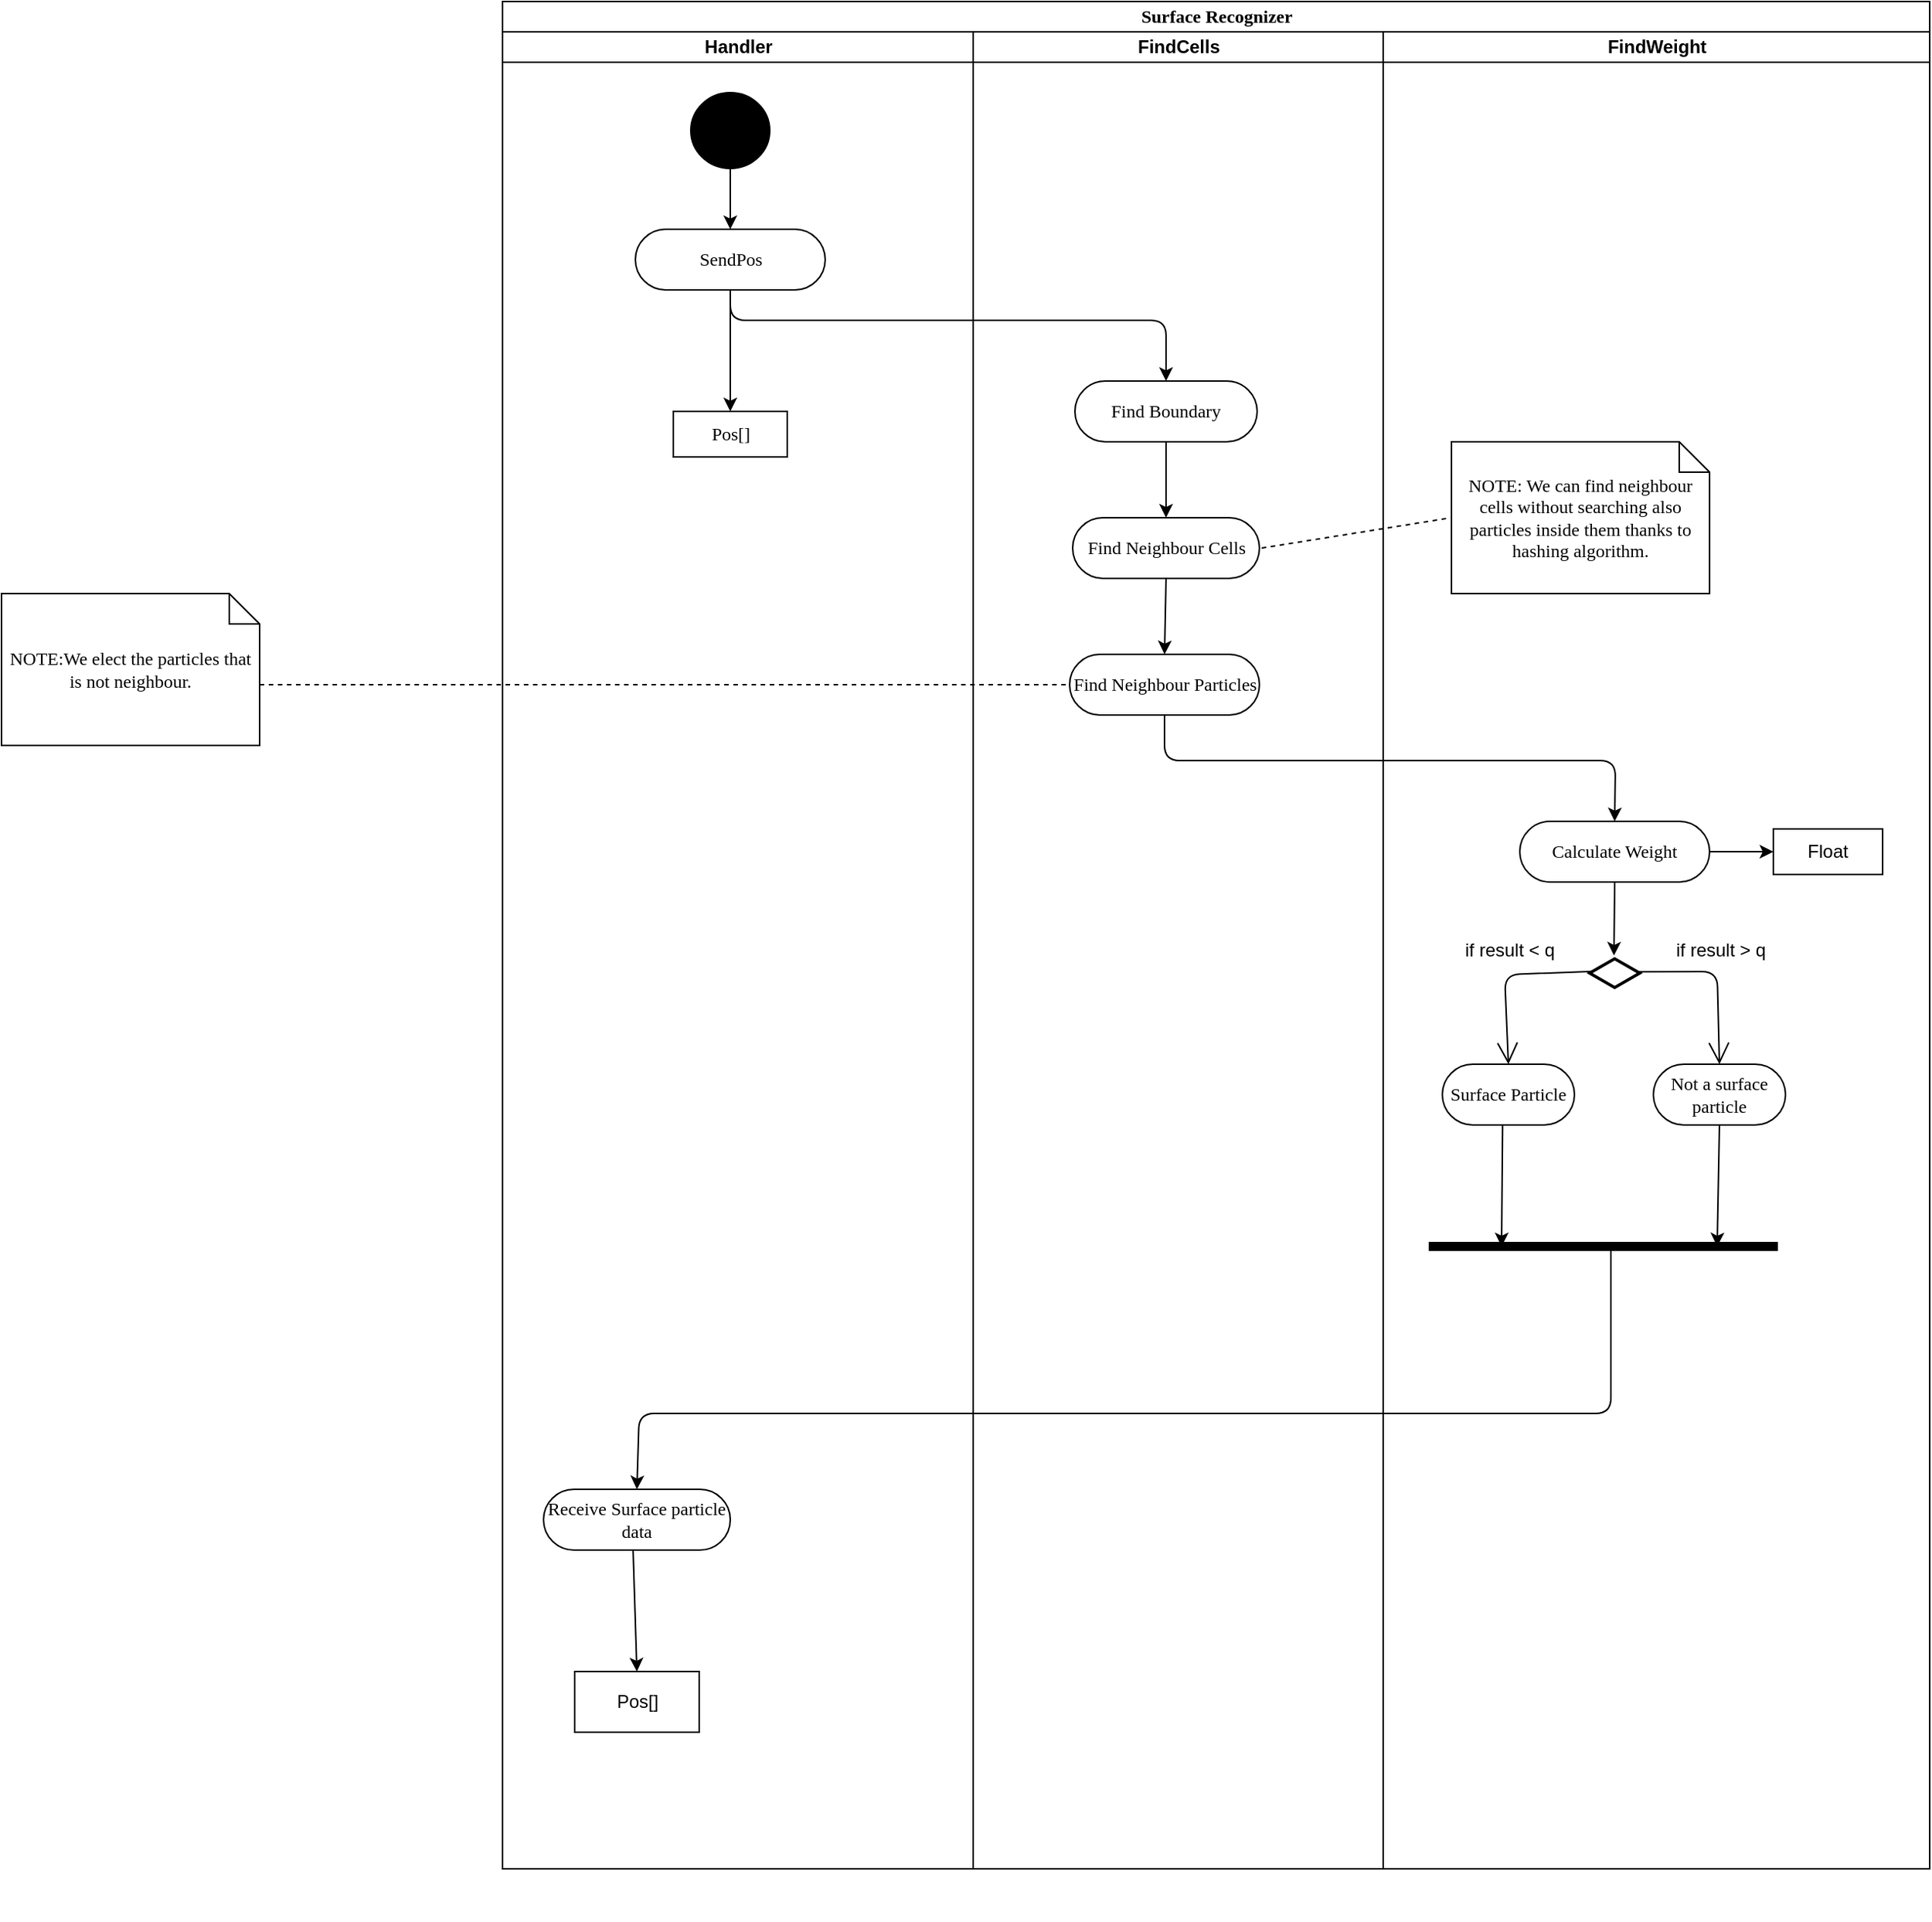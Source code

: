 <mxfile version="12.4.2" type="device" pages="1"><diagram name="Page-1" id="0783ab3e-0a74-02c8-0abd-f7b4e66b4bec"><mxGraphModel dx="2313" dy="1820" grid="1" gridSize="10" guides="1" tooltips="1" connect="1" arrows="1" fold="1" page="1" pageScale="1" pageWidth="850" pageHeight="1100" background="#ffffff" math="0" shadow="0"><root><mxCell id="0"/><mxCell id="1" parent="0"/><mxCell id="iyxIDx-SKi2XZ2hmheYC-2" value="Surface Recognizer" style="swimlane;html=1;childLayout=stackLayout;startSize=20;rounded=0;shadow=0;comic=0;labelBackgroundColor=none;strokeWidth=1;fontFamily=Verdana;fontSize=12;align=center;" parent="1" vertex="1"><mxGeometry x="-480" y="-220" width="940" height="1230" as="geometry"><mxRectangle x="40" y="20" width="60" height="20" as="alternateBounds"/></mxGeometry></mxCell><mxCell id="iyxIDx-SKi2XZ2hmheYC-3" value="Handler" style="swimlane;html=1;startSize=20;" parent="iyxIDx-SKi2XZ2hmheYC-2" vertex="1"><mxGeometry y="20" width="310" height="1210" as="geometry"/></mxCell><mxCell id="iyxIDx-SKi2XZ2hmheYC-128" value="" style="ellipse;whiteSpace=wrap;html=1;rounded=0;shadow=0;comic=0;labelBackgroundColor=none;strokeWidth=1;fillColor=#000000;fontFamily=Verdana;fontSize=12;align=center;" parent="iyxIDx-SKi2XZ2hmheYC-3" vertex="1"><mxGeometry x="124" y="40" width="52" height="50" as="geometry"/></mxCell><mxCell id="iyxIDx-SKi2XZ2hmheYC-133" value="SendPos" style="rounded=1;whiteSpace=wrap;html=1;shadow=0;comic=0;labelBackgroundColor=none;strokeWidth=1;fontFamily=Verdana;fontSize=12;align=center;arcSize=50;" parent="iyxIDx-SKi2XZ2hmheYC-3" vertex="1"><mxGeometry x="87.5" y="130" width="125" height="40" as="geometry"/></mxCell><mxCell id="iyxIDx-SKi2XZ2hmheYC-138" value="Pos[]" style="rounded=0;whiteSpace=wrap;html=1;shadow=0;comic=0;labelBackgroundColor=none;strokeWidth=1;fontFamily=Verdana;fontSize=12;align=center;arcSize=50;" parent="iyxIDx-SKi2XZ2hmheYC-3" vertex="1"><mxGeometry x="112.5" y="250" width="75" height="30" as="geometry"/></mxCell><mxCell id="9pK3nnr7afZYVy23vYZ--10" value="" style="endArrow=classic;html=1;entryX=0.5;entryY=0;entryDx=0;entryDy=0;exitX=0.5;exitY=1;exitDx=0;exitDy=0;" parent="iyxIDx-SKi2XZ2hmheYC-3" source="iyxIDx-SKi2XZ2hmheYC-128" target="iyxIDx-SKi2XZ2hmheYC-133" edge="1"><mxGeometry width="50" height="50" relative="1" as="geometry"><mxPoint x="30" y="340" as="sourcePoint"/><mxPoint x="80" y="290" as="targetPoint"/></mxGeometry></mxCell><mxCell id="9pK3nnr7afZYVy23vYZ--27" value="Receive Surface particle data" style="rounded=1;whiteSpace=wrap;html=1;shadow=0;comic=0;labelBackgroundColor=none;strokeWidth=1;fontFamily=Verdana;fontSize=12;align=center;arcSize=50;" parent="iyxIDx-SKi2XZ2hmheYC-3" vertex="1"><mxGeometry x="27" y="960" width="123" height="40" as="geometry"/></mxCell><mxCell id="9pK3nnr7afZYVy23vYZ--31" value="" style="endArrow=classic;html=1;strokeWidth=1;exitX=0.5;exitY=1;exitDx=0;exitDy=0;entryX=0.5;entryY=0;entryDx=0;entryDy=0;" parent="iyxIDx-SKi2XZ2hmheYC-3" source="iyxIDx-SKi2XZ2hmheYC-133" target="iyxIDx-SKi2XZ2hmheYC-138" edge="1"><mxGeometry width="50" height="50" relative="1" as="geometry"><mxPoint x="110" y="370" as="sourcePoint"/><mxPoint x="160" y="320" as="targetPoint"/></mxGeometry></mxCell><mxCell id="9pK3nnr7afZYVy23vYZ--33" value="Pos[]" style="rounded=0;whiteSpace=wrap;html=1;strokeWidth=1;" parent="iyxIDx-SKi2XZ2hmheYC-3" vertex="1"><mxGeometry x="47.5" y="1080" width="82" height="40" as="geometry"/></mxCell><mxCell id="9pK3nnr7afZYVy23vYZ--34" value="" style="endArrow=classic;html=1;strokeWidth=1;entryX=0.5;entryY=0;entryDx=0;entryDy=0;" parent="iyxIDx-SKi2XZ2hmheYC-3" target="9pK3nnr7afZYVy23vYZ--33" edge="1"><mxGeometry width="50" height="50" relative="1" as="geometry"><mxPoint x="86" y="1000" as="sourcePoint"/><mxPoint x="240" y="990" as="targetPoint"/></mxGeometry></mxCell><mxCell id="iyxIDx-SKi2XZ2hmheYC-12" value="FindCells" style="swimlane;html=1;startSize=20;" parent="iyxIDx-SKi2XZ2hmheYC-2" vertex="1"><mxGeometry x="310" y="20" width="270" height="1210" as="geometry"/></mxCell><mxCell id="iyxIDx-SKi2XZ2hmheYC-132" value="Find Boundary" style="rounded=1;whiteSpace=wrap;html=1;shadow=0;comic=0;labelBackgroundColor=none;strokeWidth=1;fontFamily=Verdana;fontSize=12;align=center;arcSize=50;" parent="iyxIDx-SKi2XZ2hmheYC-12" vertex="1"><mxGeometry x="67" y="230" width="120" height="40" as="geometry"/></mxCell><mxCell id="iyxIDx-SKi2XZ2hmheYC-142" value="Find Neighbour Cells" style="rounded=1;whiteSpace=wrap;html=1;shadow=0;comic=0;labelBackgroundColor=none;strokeWidth=1;fontFamily=Verdana;fontSize=12;align=center;arcSize=50;" parent="iyxIDx-SKi2XZ2hmheYC-12" vertex="1"><mxGeometry x="65.5" y="320" width="123" height="40" as="geometry"/></mxCell><mxCell id="9pK3nnr7afZYVy23vYZ--2" value="Find Neighbour Particles" style="rounded=1;whiteSpace=wrap;html=1;shadow=0;comic=0;labelBackgroundColor=none;strokeWidth=1;fontFamily=Verdana;fontSize=12;align=center;arcSize=50;" parent="iyxIDx-SKi2XZ2hmheYC-12" vertex="1"><mxGeometry x="63.5" y="410" width="125" height="40" as="geometry"/></mxCell><mxCell id="9pK3nnr7afZYVy23vYZ--11" value="" style="endArrow=classic;html=1;exitX=0.5;exitY=1;exitDx=0;exitDy=0;entryX=0.5;entryY=0;entryDx=0;entryDy=0;" parent="iyxIDx-SKi2XZ2hmheYC-12" source="iyxIDx-SKi2XZ2hmheYC-132" target="iyxIDx-SKi2XZ2hmheYC-142" edge="1"><mxGeometry width="50" height="50" relative="1" as="geometry"><mxPoint x="210" y="330" as="sourcePoint"/><mxPoint x="260" y="280" as="targetPoint"/></mxGeometry></mxCell><mxCell id="9pK3nnr7afZYVy23vYZ--13" value="" style="endArrow=classic;html=1;exitX=0.5;exitY=1;exitDx=0;exitDy=0;entryX=0.5;entryY=0;entryDx=0;entryDy=0;" parent="iyxIDx-SKi2XZ2hmheYC-12" source="iyxIDx-SKi2XZ2hmheYC-142" target="9pK3nnr7afZYVy23vYZ--2" edge="1"><mxGeometry width="50" height="50" relative="1" as="geometry"><mxPoint x="35.5" y="360" as="sourcePoint"/><mxPoint x="35.5" y="410" as="targetPoint"/></mxGeometry></mxCell><mxCell id="DxAOqmMCSQl9TH2jw-yn-2" value="" style="endArrow=none;dashed=1;html=1;entryX=0;entryY=0.5;entryDx=0;entryDy=0;entryPerimeter=0;" edge="1" parent="iyxIDx-SKi2XZ2hmheYC-12" target="DxAOqmMCSQl9TH2jw-yn-1"><mxGeometry width="50" height="50" relative="1" as="geometry"><mxPoint x="190" y="340" as="sourcePoint"/><mxPoint x="219.86" y="640" as="targetPoint"/></mxGeometry></mxCell><mxCell id="iyxIDx-SKi2XZ2hmheYC-28" value="FindWeight" style="swimlane;html=1;startSize=20;" parent="iyxIDx-SKi2XZ2hmheYC-2" vertex="1"><mxGeometry x="580" y="20" width="360" height="1210" as="geometry"/></mxCell><mxCell id="9pK3nnr7afZYVy23vYZ--5" value="Calculate Weight" style="rounded=1;whiteSpace=wrap;html=1;shadow=0;comic=0;labelBackgroundColor=none;strokeWidth=1;fontFamily=Verdana;fontSize=12;align=center;arcSize=50;" parent="iyxIDx-SKi2XZ2hmheYC-28" vertex="1"><mxGeometry x="90" y="520" width="125" height="40" as="geometry"/></mxCell><mxCell id="iyxIDx-SKi2XZ2hmheYC-144" value="" style="html=1;whiteSpace=wrap;aspect=fixed;shape=isoRectangle;strokeWidth=2;" parent="iyxIDx-SKi2XZ2hmheYC-28" vertex="1"><mxGeometry x="136" y="610" width="33" height="20" as="geometry"/></mxCell><mxCell id="iyxIDx-SKi2XZ2hmheYC-148" value="" style="endArrow=open;endFill=1;endSize=12;html=1;exitX=0.934;exitY=0.458;exitDx=0;exitDy=0;exitPerimeter=0;entryX=0.5;entryY=0;entryDx=0;entryDy=0;" parent="iyxIDx-SKi2XZ2hmheYC-28" source="iyxIDx-SKi2XZ2hmheYC-144" target="iyxIDx-SKi2XZ2hmheYC-150" edge="1"><mxGeometry width="160" relative="1" as="geometry"><mxPoint x="253.5" y="640.0" as="sourcePoint"/><mxPoint x="230" y="670" as="targetPoint"/><Array as="points"><mxPoint x="220" y="619"/></Array></mxGeometry></mxCell><mxCell id="iyxIDx-SKi2XZ2hmheYC-149" value="Surface Particle" style="rounded=1;whiteSpace=wrap;html=1;shadow=0;comic=0;labelBackgroundColor=none;strokeWidth=1;fontFamily=Verdana;fontSize=12;align=center;arcSize=50;" parent="iyxIDx-SKi2XZ2hmheYC-28" vertex="1"><mxGeometry x="39" y="680" width="87" height="40" as="geometry"/></mxCell><mxCell id="iyxIDx-SKi2XZ2hmheYC-145" value="" style="endArrow=open;endFill=1;endSize=12;html=1;entryX=0.5;entryY=0;entryDx=0;entryDy=0;exitX=0.045;exitY=0.445;exitDx=0;exitDy=0;exitPerimeter=0;" parent="iyxIDx-SKi2XZ2hmheYC-28" source="iyxIDx-SKi2XZ2hmheYC-144" target="iyxIDx-SKi2XZ2hmheYC-149" edge="1"><mxGeometry width="160" relative="1" as="geometry"><mxPoint x="124.5" y="621" as="sourcePoint"/><mxPoint x="74.5" y="690" as="targetPoint"/><Array as="points"><mxPoint x="80" y="621"/></Array></mxGeometry></mxCell><mxCell id="iyxIDx-SKi2XZ2hmheYC-150" value="Not a surface particle" style="rounded=1;whiteSpace=wrap;html=1;shadow=0;comic=0;labelBackgroundColor=none;strokeWidth=1;fontFamily=Verdana;fontSize=12;align=center;arcSize=50;" parent="iyxIDx-SKi2XZ2hmheYC-28" vertex="1"><mxGeometry x="178" y="680" width="87" height="40" as="geometry"/></mxCell><mxCell id="iyxIDx-SKi2XZ2hmheYC-146" value="if result &amp;lt; q" style="text;html=1;align=center;verticalAlign=middle;resizable=0;points=[];;autosize=1;" parent="iyxIDx-SKi2XZ2hmheYC-28" vertex="1"><mxGeometry x="47.5" y="595" width="70" height="20" as="geometry"/></mxCell><mxCell id="iyxIDx-SKi2XZ2hmheYC-147" value="if result &amp;gt; q" style="text;html=1;align=center;verticalAlign=middle;resizable=0;points=[];;autosize=1;" parent="iyxIDx-SKi2XZ2hmheYC-28" vertex="1"><mxGeometry x="187" y="595" width="70" height="20" as="geometry"/></mxCell><mxCell id="9pK3nnr7afZYVy23vYZ--16" value="" style="endArrow=classic;html=1;exitX=0.5;exitY=1;exitDx=0;exitDy=0;entryX=0.486;entryY=-0.079;entryDx=0;entryDy=0;entryPerimeter=0;" parent="iyxIDx-SKi2XZ2hmheYC-28" source="9pK3nnr7afZYVy23vYZ--5" target="iyxIDx-SKi2XZ2hmheYC-144" edge="1"><mxGeometry width="50" height="50" relative="1" as="geometry"><mxPoint x="-123" y="380" as="sourcePoint"/><mxPoint x="153" y="601" as="targetPoint"/></mxGeometry></mxCell><mxCell id="9pK3nnr7afZYVy23vYZ--22" value="" style="endArrow=classic;html=1;exitX=0.456;exitY=1.005;exitDx=0;exitDy=0;exitPerimeter=0;" parent="iyxIDx-SKi2XZ2hmheYC-28" source="iyxIDx-SKi2XZ2hmheYC-149" edge="1"><mxGeometry width="50" height="50" relative="1" as="geometry"><mxPoint x="140" y="800" as="sourcePoint"/><mxPoint x="78" y="800" as="targetPoint"/></mxGeometry></mxCell><mxCell id="9pK3nnr7afZYVy23vYZ--24" value="" style="endArrow=none;html=1;strokeWidth=6;" parent="iyxIDx-SKi2XZ2hmheYC-28" edge="1"><mxGeometry width="50" height="50" relative="1" as="geometry"><mxPoint x="30" y="800" as="sourcePoint"/><mxPoint x="260" y="800" as="targetPoint"/></mxGeometry></mxCell><mxCell id="9pK3nnr7afZYVy23vYZ--25" value="" style="endArrow=classic;html=1;exitX=0.5;exitY=1;exitDx=0;exitDy=0;" parent="iyxIDx-SKi2XZ2hmheYC-28" source="iyxIDx-SKi2XZ2hmheYC-150" edge="1"><mxGeometry width="50" height="50" relative="1" as="geometry"><mxPoint x="215.172" y="730.2" as="sourcePoint"/><mxPoint x="220" y="800" as="targetPoint"/></mxGeometry></mxCell><mxCell id="9pK3nnr7afZYVy23vYZ--26" value="" style="endArrow=classic;html=1;strokeWidth=1;entryX=0.5;entryY=0;entryDx=0;entryDy=0;" parent="iyxIDx-SKi2XZ2hmheYC-28" target="9pK3nnr7afZYVy23vYZ--27" edge="1"><mxGeometry width="50" height="50" relative="1" as="geometry"><mxPoint x="150" y="800" as="sourcePoint"/><mxPoint x="-490" y="980" as="targetPoint"/><Array as="points"><mxPoint x="150" y="910"/><mxPoint x="-490" y="910"/></Array></mxGeometry></mxCell><mxCell id="9pK3nnr7afZYVy23vYZ--30" value="Float" style="rounded=0;whiteSpace=wrap;html=1;strokeWidth=1;" parent="iyxIDx-SKi2XZ2hmheYC-28" vertex="1"><mxGeometry x="257" y="525" width="72" height="30" as="geometry"/></mxCell><mxCell id="9pK3nnr7afZYVy23vYZ--32" value="" style="endArrow=classic;html=1;exitX=1;exitY=0.5;exitDx=0;exitDy=0;entryX=0;entryY=0.5;entryDx=0;entryDy=0;" parent="iyxIDx-SKi2XZ2hmheYC-28" source="9pK3nnr7afZYVy23vYZ--5" target="9pK3nnr7afZYVy23vYZ--30" edge="1"><mxGeometry width="50" height="50" relative="1" as="geometry"><mxPoint x="281.0" y="440" as="sourcePoint"/><mxPoint x="280" y="490" as="targetPoint"/></mxGeometry></mxCell><mxCell id="DxAOqmMCSQl9TH2jw-yn-1" value="NOTE: We can find neighbour cells without searching also particles inside them thanks to hashing algorithm." style="shape=note;whiteSpace=wrap;html=1;rounded=0;shadow=0;comic=0;labelBackgroundColor=none;strokeWidth=1;fontFamily=Verdana;fontSize=12;align=center;size=20;" vertex="1" parent="iyxIDx-SKi2XZ2hmheYC-28"><mxGeometry x="45" y="270" width="170" height="100" as="geometry"/></mxCell><mxCell id="9pK3nnr7afZYVy23vYZ--1" value="" style="endArrow=classic;html=1;exitX=0.5;exitY=1;exitDx=0;exitDy=0;entryX=0.5;entryY=0;entryDx=0;entryDy=0;" parent="iyxIDx-SKi2XZ2hmheYC-2" source="iyxIDx-SKi2XZ2hmheYC-133" target="iyxIDx-SKi2XZ2hmheYC-132" edge="1"><mxGeometry width="50" height="50" relative="1" as="geometry"><mxPoint x="130" y="250" as="sourcePoint"/><mxPoint x="480" y="170" as="targetPoint"/><Array as="points"><mxPoint x="150" y="210"/><mxPoint x="437" y="210"/></Array></mxGeometry></mxCell><mxCell id="9pK3nnr7afZYVy23vYZ--15" value="" style="endArrow=classic;html=1;exitX=0.5;exitY=1;exitDx=0;exitDy=0;entryX=0.5;entryY=0;entryDx=0;entryDy=0;" parent="iyxIDx-SKi2XZ2hmheYC-2" source="9pK3nnr7afZYVy23vYZ--2" target="9pK3nnr7afZYVy23vYZ--5" edge="1"><mxGeometry width="50" height="50" relative="1" as="geometry"><mxPoint x="447" y="390" as="sourcePoint"/><mxPoint x="446" y="440" as="targetPoint"/><Array as="points"><mxPoint x="436" y="500"/><mxPoint x="733" y="500"/></Array></mxGeometry></mxCell><mxCell id="iyxIDx-SKi2XZ2hmheYC-134" value="NOTE:We elect the particles that is not neighbour." style="shape=note;whiteSpace=wrap;html=1;rounded=0;shadow=0;comic=0;labelBackgroundColor=none;strokeWidth=1;fontFamily=Verdana;fontSize=12;align=center;size=20;" parent="1" vertex="1"><mxGeometry x="-810" y="170" width="170" height="100" as="geometry"/></mxCell><mxCell id="iyxIDx-SKi2XZ2hmheYC-140" value="" style="text;strokeColor=none;fillColor=none;align=left;verticalAlign=middle;spacingTop=-1;spacingLeft=4;spacingRight=4;rotatable=0;labelPosition=right;points=[];portConstraint=eastwest;" parent="1" vertex="1"><mxGeometry x="-770" y="1030" width="20" height="14" as="geometry"/></mxCell><mxCell id="9pK3nnr7afZYVy23vYZ--4" value="" style="endArrow=none;dashed=1;html=1;entryX=0;entryY=0.5;entryDx=0;entryDy=0;exitX=0;exitY=0;exitDx=170;exitDy=60;exitPerimeter=0;" parent="1" source="iyxIDx-SKi2XZ2hmheYC-134" target="9pK3nnr7afZYVy23vYZ--2" edge="1"><mxGeometry width="50" height="50" relative="1" as="geometry"><mxPoint x="-680" y="350" as="sourcePoint"/><mxPoint x="-630" y="300" as="targetPoint"/></mxGeometry></mxCell></root></mxGraphModel></diagram></mxfile>
